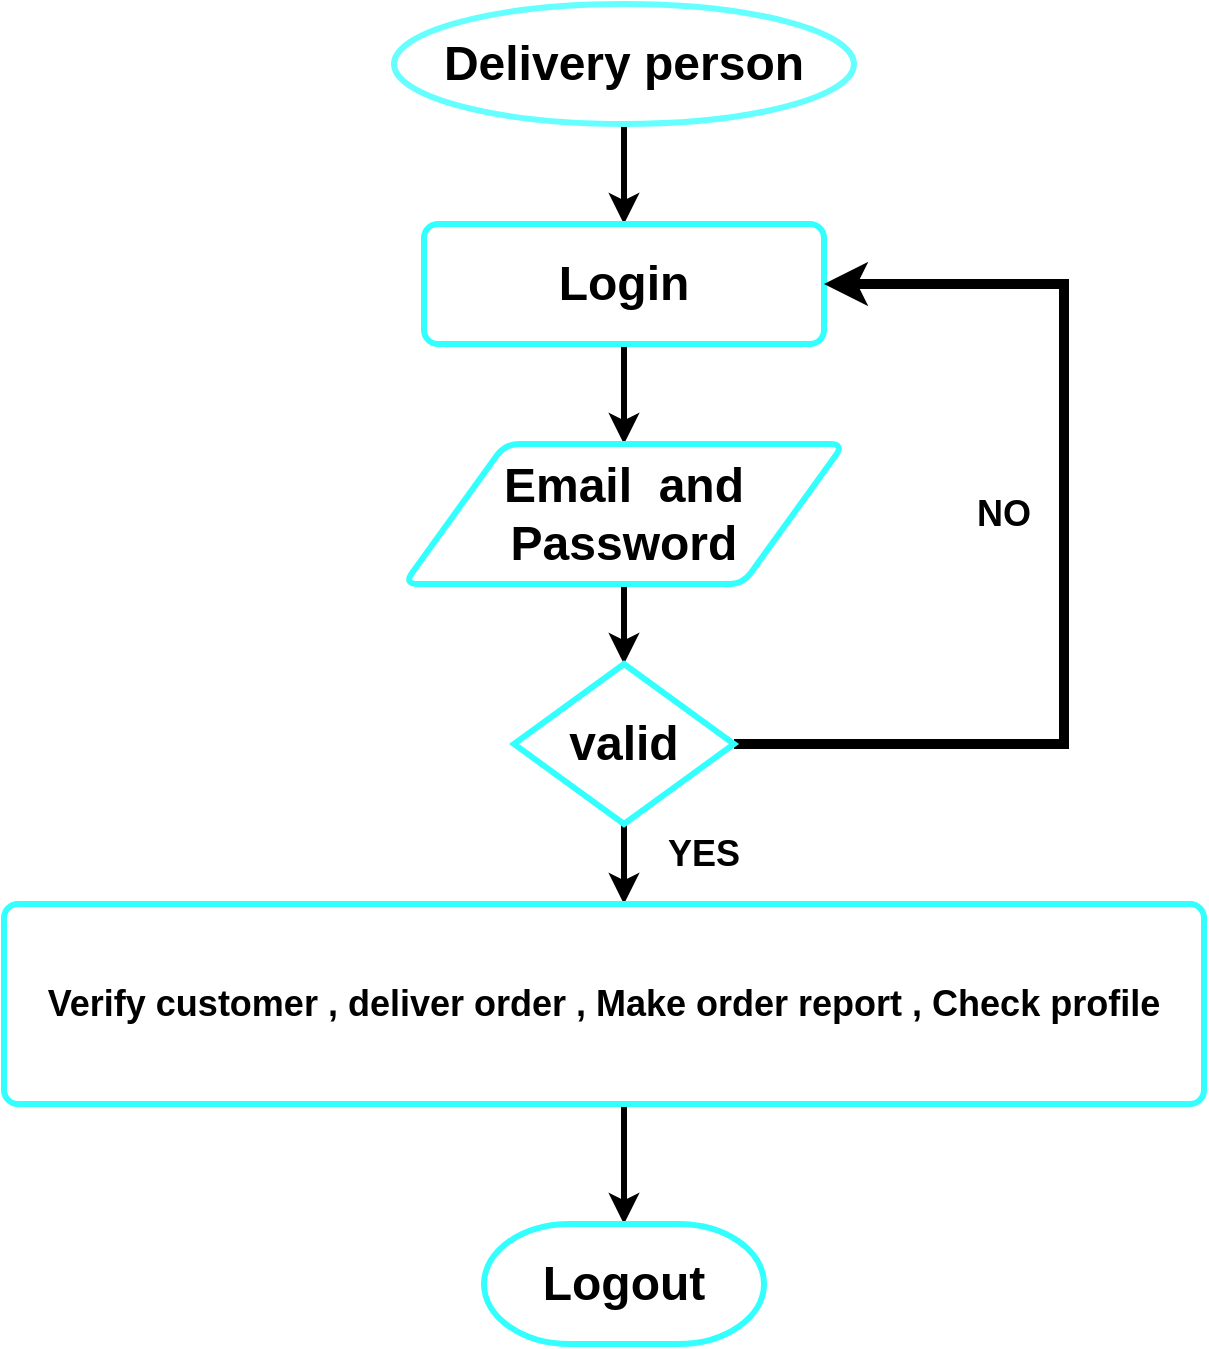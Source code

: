 <mxfile version="21.6.6" type="github">
  <diagram name="Page-1" id="Vr-Ay_9J2vr7S0z5fENa">
    <mxGraphModel dx="1050" dy="573" grid="1" gridSize="10" guides="1" tooltips="1" connect="1" arrows="1" fold="1" page="1" pageScale="1" pageWidth="850" pageHeight="1400" math="0" shadow="0">
      <root>
        <mxCell id="0" />
        <mxCell id="1" parent="0" />
        <mxCell id="WWopHkoAth9X6F_zSNTi-8" value="" style="edgeStyle=orthogonalEdgeStyle;rounded=0;orthogonalLoop=1;jettySize=auto;html=1;fontSize=12;fillColor=default;strokeWidth=3;" parent="1" source="WWopHkoAth9X6F_zSNTi-1" target="WWopHkoAth9X6F_zSNTi-2" edge="1">
          <mxGeometry relative="1" as="geometry" />
        </mxCell>
        <mxCell id="WWopHkoAth9X6F_zSNTi-1" value="&lt;h1&gt;&lt;font style=&quot;font-size: 24px;&quot;&gt;Delivery person&lt;/font&gt;&lt;/h1&gt;" style="strokeWidth=3;html=1;shape=mxgraph.flowchart.start_1;whiteSpace=wrap;strokeColor=#66FFFF;" parent="1" vertex="1">
          <mxGeometry x="345" y="20" width="230" height="60" as="geometry" />
        </mxCell>
        <mxCell id="WWopHkoAth9X6F_zSNTi-9" value="" style="edgeStyle=orthogonalEdgeStyle;rounded=0;orthogonalLoop=1;jettySize=auto;html=1;fontSize=12;fillColor=default;strokeWidth=3;" parent="1" source="WWopHkoAth9X6F_zSNTi-2" target="WWopHkoAth9X6F_zSNTi-3" edge="1">
          <mxGeometry relative="1" as="geometry" />
        </mxCell>
        <mxCell id="WWopHkoAth9X6F_zSNTi-2" value="&lt;font style=&quot;font-size: 24px;&quot;&gt;&lt;b&gt;Login&lt;/b&gt;&lt;/font&gt;" style="rounded=1;whiteSpace=wrap;html=1;absoluteArcSize=1;arcSize=14;strokeWidth=3;strokeColor=#33FFFF;" parent="1" vertex="1">
          <mxGeometry x="360" y="130" width="200" height="60" as="geometry" />
        </mxCell>
        <mxCell id="WWopHkoAth9X6F_zSNTi-10" value="" style="edgeStyle=orthogonalEdgeStyle;rounded=0;orthogonalLoop=1;jettySize=auto;html=1;fontSize=12;fillColor=default;strokeWidth=3;" parent="1" source="WWopHkoAth9X6F_zSNTi-3" target="WWopHkoAth9X6F_zSNTi-4" edge="1">
          <mxGeometry relative="1" as="geometry" />
        </mxCell>
        <mxCell id="WWopHkoAth9X6F_zSNTi-3" value="&lt;font style=&quot;font-size: 24px;&quot;&gt;&lt;b&gt;Email&amp;nbsp; and Password&lt;/b&gt;&lt;/font&gt;" style="shape=parallelogram;html=1;strokeWidth=3;perimeter=parallelogramPerimeter;whiteSpace=wrap;rounded=1;arcSize=14;size=0.23;strokeColor=#33FFFF;" parent="1" vertex="1">
          <mxGeometry x="350" y="240" width="220" height="70" as="geometry" />
        </mxCell>
        <mxCell id="WWopHkoAth9X6F_zSNTi-5" style="edgeStyle=orthogonalEdgeStyle;rounded=0;orthogonalLoop=1;jettySize=auto;html=1;entryX=1;entryY=0.5;entryDx=0;entryDy=0;strokeWidth=5;" parent="1" source="WWopHkoAth9X6F_zSNTi-4" target="WWopHkoAth9X6F_zSNTi-2" edge="1">
          <mxGeometry relative="1" as="geometry">
            <Array as="points">
              <mxPoint x="680" y="390" />
              <mxPoint x="680" y="160" />
            </Array>
          </mxGeometry>
        </mxCell>
        <mxCell id="WWopHkoAth9X6F_zSNTi-11" value="" style="edgeStyle=orthogonalEdgeStyle;rounded=0;orthogonalLoop=1;jettySize=auto;html=1;fontSize=12;fillColor=default;strokeWidth=3;" parent="1" source="WWopHkoAth9X6F_zSNTi-4" target="WWopHkoAth9X6F_zSNTi-6" edge="1">
          <mxGeometry relative="1" as="geometry">
            <Array as="points">
              <mxPoint x="460" y="460" />
              <mxPoint x="460" y="460" />
            </Array>
          </mxGeometry>
        </mxCell>
        <mxCell id="WWopHkoAth9X6F_zSNTi-4" value="&lt;h1&gt;valid&lt;/h1&gt;" style="strokeWidth=3;html=1;shape=mxgraph.flowchart.decision;whiteSpace=wrap;strokeColor=#33FFFF;rounded=1;arcSize=14;" parent="1" vertex="1">
          <mxGeometry x="405" y="350" width="110" height="80" as="geometry" />
        </mxCell>
        <mxCell id="WWopHkoAth9X6F_zSNTi-12" value="" style="edgeStyle=orthogonalEdgeStyle;rounded=0;orthogonalLoop=1;jettySize=auto;html=1;fontSize=12;fillColor=default;strokeWidth=3;" parent="1" source="WWopHkoAth9X6F_zSNTi-6" target="WWopHkoAth9X6F_zSNTi-7" edge="1">
          <mxGeometry relative="1" as="geometry">
            <Array as="points">
              <mxPoint x="460" y="590" />
              <mxPoint x="460" y="590" />
            </Array>
          </mxGeometry>
        </mxCell>
        <mxCell id="WWopHkoAth9X6F_zSNTi-6" value="&lt;h2&gt;Verify customer , deliver order , Make order report , Check profile&lt;/h2&gt;" style="rounded=1;whiteSpace=wrap;html=1;absoluteArcSize=1;arcSize=14;strokeWidth=3;strokeColor=#33FFFF;" parent="1" vertex="1">
          <mxGeometry x="150" y="470" width="600" height="100" as="geometry" />
        </mxCell>
        <mxCell id="WWopHkoAth9X6F_zSNTi-7" value="&lt;h1&gt;Logout&lt;/h1&gt;" style="strokeWidth=3;html=1;shape=mxgraph.flowchart.terminator;whiteSpace=wrap;strokeColor=#33FFFF;rounded=1;arcSize=14;" parent="1" vertex="1">
          <mxGeometry x="390" y="630" width="140" height="60" as="geometry" />
        </mxCell>
        <mxCell id="WWopHkoAth9X6F_zSNTi-13" value="&lt;h2&gt;YES&lt;/h2&gt;" style="text;html=1;strokeColor=none;fillColor=none;align=center;verticalAlign=middle;whiteSpace=wrap;rounded=0;" parent="1" vertex="1">
          <mxGeometry x="470" y="430" width="60" height="30" as="geometry" />
        </mxCell>
        <mxCell id="WWopHkoAth9X6F_zSNTi-14" value="&lt;h2&gt;NO&lt;/h2&gt;" style="text;html=1;strokeColor=none;fillColor=none;align=center;verticalAlign=middle;whiteSpace=wrap;rounded=0;" parent="1" vertex="1">
          <mxGeometry x="620" y="260" width="60" height="30" as="geometry" />
        </mxCell>
      </root>
    </mxGraphModel>
  </diagram>
</mxfile>
